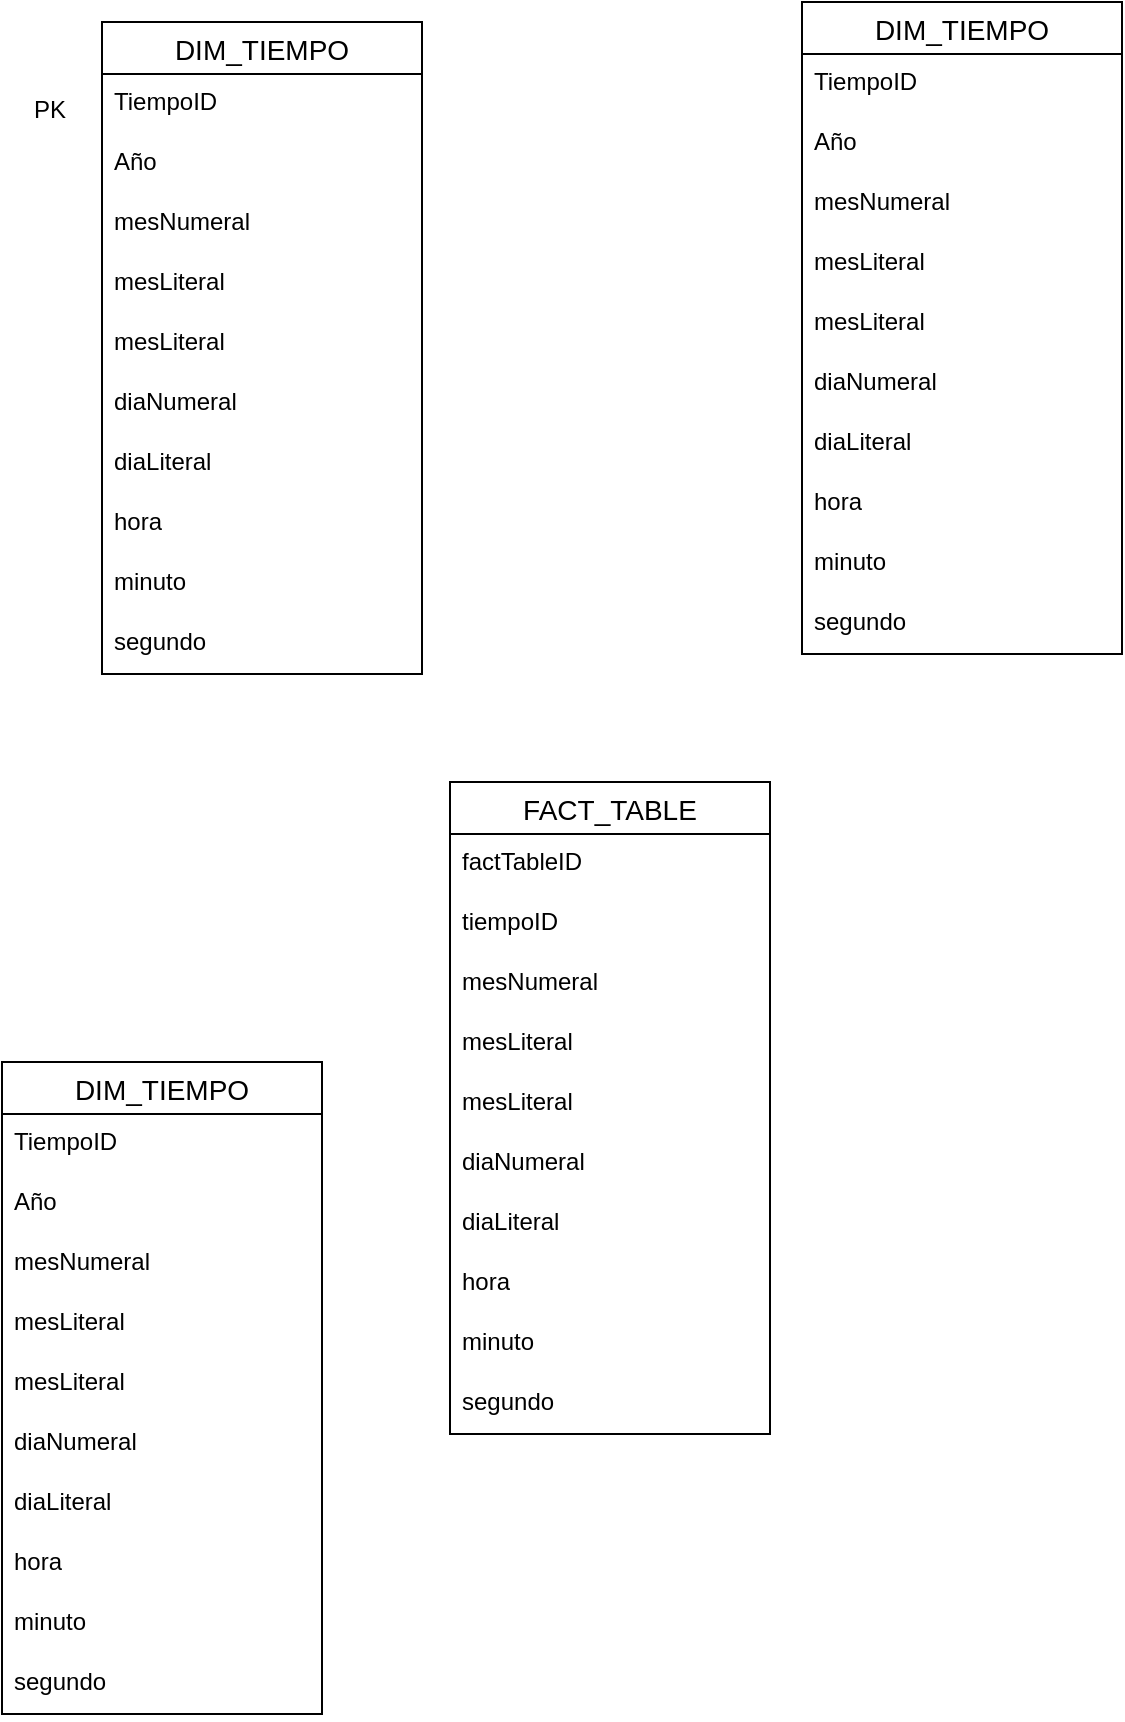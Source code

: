 <mxfile version="22.1.3" type="github">
  <diagram name="Página-1" id="9AhIQGNdbwji21LzpWhO">
    <mxGraphModel dx="694" dy="791" grid="1" gridSize="10" guides="1" tooltips="1" connect="1" arrows="1" fold="1" page="1" pageScale="1" pageWidth="827" pageHeight="1169" math="0" shadow="0">
      <root>
        <mxCell id="0" />
        <mxCell id="1" parent="0" />
        <mxCell id="1y2yaqVMoUYp_FqvQC07-16" value="DIM_TIEMPO" style="swimlane;fontStyle=0;childLayout=stackLayout;horizontal=1;startSize=26;horizontalStack=0;resizeParent=1;resizeParentMax=0;resizeLast=0;collapsible=1;marginBottom=0;align=center;fontSize=14;" vertex="1" parent="1">
          <mxGeometry x="80" y="50" width="160" height="326" as="geometry" />
        </mxCell>
        <mxCell id="1y2yaqVMoUYp_FqvQC07-20" value="TiempoID" style="text;strokeColor=none;fillColor=none;spacingLeft=4;spacingRight=4;overflow=hidden;rotatable=0;points=[[0,0.5],[1,0.5]];portConstraint=eastwest;fontSize=12;whiteSpace=wrap;html=1;" vertex="1" parent="1y2yaqVMoUYp_FqvQC07-16">
          <mxGeometry y="26" width="160" height="30" as="geometry" />
        </mxCell>
        <mxCell id="1y2yaqVMoUYp_FqvQC07-17" value="Año" style="text;strokeColor=none;fillColor=none;spacingLeft=4;spacingRight=4;overflow=hidden;rotatable=0;points=[[0,0.5],[1,0.5]];portConstraint=eastwest;fontSize=12;whiteSpace=wrap;html=1;" vertex="1" parent="1y2yaqVMoUYp_FqvQC07-16">
          <mxGeometry y="56" width="160" height="30" as="geometry" />
        </mxCell>
        <mxCell id="1y2yaqVMoUYp_FqvQC07-18" value="mesNumeral" style="text;strokeColor=none;fillColor=none;spacingLeft=4;spacingRight=4;overflow=hidden;rotatable=0;points=[[0,0.5],[1,0.5]];portConstraint=eastwest;fontSize=12;whiteSpace=wrap;html=1;" vertex="1" parent="1y2yaqVMoUYp_FqvQC07-16">
          <mxGeometry y="86" width="160" height="30" as="geometry" />
        </mxCell>
        <mxCell id="1y2yaqVMoUYp_FqvQC07-23" value="mesLiteral" style="text;strokeColor=none;fillColor=none;spacingLeft=4;spacingRight=4;overflow=hidden;rotatable=0;points=[[0,0.5],[1,0.5]];portConstraint=eastwest;fontSize=12;whiteSpace=wrap;html=1;" vertex="1" parent="1y2yaqVMoUYp_FqvQC07-16">
          <mxGeometry y="116" width="160" height="30" as="geometry" />
        </mxCell>
        <mxCell id="1y2yaqVMoUYp_FqvQC07-24" value="mesLiteral" style="text;strokeColor=none;fillColor=none;spacingLeft=4;spacingRight=4;overflow=hidden;rotatable=0;points=[[0,0.5],[1,0.5]];portConstraint=eastwest;fontSize=12;whiteSpace=wrap;html=1;" vertex="1" parent="1y2yaqVMoUYp_FqvQC07-16">
          <mxGeometry y="146" width="160" height="30" as="geometry" />
        </mxCell>
        <mxCell id="1y2yaqVMoUYp_FqvQC07-22" value="diaNumeral" style="text;strokeColor=none;fillColor=none;spacingLeft=4;spacingRight=4;overflow=hidden;rotatable=0;points=[[0,0.5],[1,0.5]];portConstraint=eastwest;fontSize=12;whiteSpace=wrap;html=1;" vertex="1" parent="1y2yaqVMoUYp_FqvQC07-16">
          <mxGeometry y="176" width="160" height="30" as="geometry" />
        </mxCell>
        <mxCell id="1y2yaqVMoUYp_FqvQC07-21" value="diaLiteral" style="text;strokeColor=none;fillColor=none;spacingLeft=4;spacingRight=4;overflow=hidden;rotatable=0;points=[[0,0.5],[1,0.5]];portConstraint=eastwest;fontSize=12;whiteSpace=wrap;html=1;" vertex="1" parent="1y2yaqVMoUYp_FqvQC07-16">
          <mxGeometry y="206" width="160" height="30" as="geometry" />
        </mxCell>
        <mxCell id="1y2yaqVMoUYp_FqvQC07-19" value="hora" style="text;strokeColor=none;fillColor=none;spacingLeft=4;spacingRight=4;overflow=hidden;rotatable=0;points=[[0,0.5],[1,0.5]];portConstraint=eastwest;fontSize=12;whiteSpace=wrap;html=1;" vertex="1" parent="1y2yaqVMoUYp_FqvQC07-16">
          <mxGeometry y="236" width="160" height="30" as="geometry" />
        </mxCell>
        <mxCell id="1y2yaqVMoUYp_FqvQC07-26" value="minuto" style="text;strokeColor=none;fillColor=none;spacingLeft=4;spacingRight=4;overflow=hidden;rotatable=0;points=[[0,0.5],[1,0.5]];portConstraint=eastwest;fontSize=12;whiteSpace=wrap;html=1;" vertex="1" parent="1y2yaqVMoUYp_FqvQC07-16">
          <mxGeometry y="266" width="160" height="30" as="geometry" />
        </mxCell>
        <mxCell id="1y2yaqVMoUYp_FqvQC07-25" value="segundo" style="text;strokeColor=none;fillColor=none;spacingLeft=4;spacingRight=4;overflow=hidden;rotatable=0;points=[[0,0.5],[1,0.5]];portConstraint=eastwest;fontSize=12;whiteSpace=wrap;html=1;" vertex="1" parent="1y2yaqVMoUYp_FqvQC07-16">
          <mxGeometry y="296" width="160" height="30" as="geometry" />
        </mxCell>
        <mxCell id="1y2yaqVMoUYp_FqvQC07-27" value="PK" style="text;strokeColor=none;fillColor=none;spacingLeft=4;spacingRight=4;overflow=hidden;rotatable=0;points=[[0,0.5],[1,0.5]];portConstraint=eastwest;fontSize=12;whiteSpace=wrap;html=1;" vertex="1" parent="1">
          <mxGeometry x="40" y="80" width="40" height="30" as="geometry" />
        </mxCell>
        <mxCell id="1y2yaqVMoUYp_FqvQC07-28" value="DIM_TIEMPO" style="swimlane;fontStyle=0;childLayout=stackLayout;horizontal=1;startSize=26;horizontalStack=0;resizeParent=1;resizeParentMax=0;resizeLast=0;collapsible=1;marginBottom=0;align=center;fontSize=14;" vertex="1" parent="1">
          <mxGeometry x="430" y="40" width="160" height="326" as="geometry" />
        </mxCell>
        <mxCell id="1y2yaqVMoUYp_FqvQC07-29" value="TiempoID" style="text;strokeColor=none;fillColor=none;spacingLeft=4;spacingRight=4;overflow=hidden;rotatable=0;points=[[0,0.5],[1,0.5]];portConstraint=eastwest;fontSize=12;whiteSpace=wrap;html=1;" vertex="1" parent="1y2yaqVMoUYp_FqvQC07-28">
          <mxGeometry y="26" width="160" height="30" as="geometry" />
        </mxCell>
        <mxCell id="1y2yaqVMoUYp_FqvQC07-30" value="Año" style="text;strokeColor=none;fillColor=none;spacingLeft=4;spacingRight=4;overflow=hidden;rotatable=0;points=[[0,0.5],[1,0.5]];portConstraint=eastwest;fontSize=12;whiteSpace=wrap;html=1;" vertex="1" parent="1y2yaqVMoUYp_FqvQC07-28">
          <mxGeometry y="56" width="160" height="30" as="geometry" />
        </mxCell>
        <mxCell id="1y2yaqVMoUYp_FqvQC07-31" value="mesNumeral" style="text;strokeColor=none;fillColor=none;spacingLeft=4;spacingRight=4;overflow=hidden;rotatable=0;points=[[0,0.5],[1,0.5]];portConstraint=eastwest;fontSize=12;whiteSpace=wrap;html=1;" vertex="1" parent="1y2yaqVMoUYp_FqvQC07-28">
          <mxGeometry y="86" width="160" height="30" as="geometry" />
        </mxCell>
        <mxCell id="1y2yaqVMoUYp_FqvQC07-32" value="mesLiteral" style="text;strokeColor=none;fillColor=none;spacingLeft=4;spacingRight=4;overflow=hidden;rotatable=0;points=[[0,0.5],[1,0.5]];portConstraint=eastwest;fontSize=12;whiteSpace=wrap;html=1;" vertex="1" parent="1y2yaqVMoUYp_FqvQC07-28">
          <mxGeometry y="116" width="160" height="30" as="geometry" />
        </mxCell>
        <mxCell id="1y2yaqVMoUYp_FqvQC07-33" value="mesLiteral" style="text;strokeColor=none;fillColor=none;spacingLeft=4;spacingRight=4;overflow=hidden;rotatable=0;points=[[0,0.5],[1,0.5]];portConstraint=eastwest;fontSize=12;whiteSpace=wrap;html=1;" vertex="1" parent="1y2yaqVMoUYp_FqvQC07-28">
          <mxGeometry y="146" width="160" height="30" as="geometry" />
        </mxCell>
        <mxCell id="1y2yaqVMoUYp_FqvQC07-34" value="diaNumeral" style="text;strokeColor=none;fillColor=none;spacingLeft=4;spacingRight=4;overflow=hidden;rotatable=0;points=[[0,0.5],[1,0.5]];portConstraint=eastwest;fontSize=12;whiteSpace=wrap;html=1;" vertex="1" parent="1y2yaqVMoUYp_FqvQC07-28">
          <mxGeometry y="176" width="160" height="30" as="geometry" />
        </mxCell>
        <mxCell id="1y2yaqVMoUYp_FqvQC07-35" value="diaLiteral" style="text;strokeColor=none;fillColor=none;spacingLeft=4;spacingRight=4;overflow=hidden;rotatable=0;points=[[0,0.5],[1,0.5]];portConstraint=eastwest;fontSize=12;whiteSpace=wrap;html=1;" vertex="1" parent="1y2yaqVMoUYp_FqvQC07-28">
          <mxGeometry y="206" width="160" height="30" as="geometry" />
        </mxCell>
        <mxCell id="1y2yaqVMoUYp_FqvQC07-36" value="hora" style="text;strokeColor=none;fillColor=none;spacingLeft=4;spacingRight=4;overflow=hidden;rotatable=0;points=[[0,0.5],[1,0.5]];portConstraint=eastwest;fontSize=12;whiteSpace=wrap;html=1;" vertex="1" parent="1y2yaqVMoUYp_FqvQC07-28">
          <mxGeometry y="236" width="160" height="30" as="geometry" />
        </mxCell>
        <mxCell id="1y2yaqVMoUYp_FqvQC07-37" value="minuto" style="text;strokeColor=none;fillColor=none;spacingLeft=4;spacingRight=4;overflow=hidden;rotatable=0;points=[[0,0.5],[1,0.5]];portConstraint=eastwest;fontSize=12;whiteSpace=wrap;html=1;" vertex="1" parent="1y2yaqVMoUYp_FqvQC07-28">
          <mxGeometry y="266" width="160" height="30" as="geometry" />
        </mxCell>
        <mxCell id="1y2yaqVMoUYp_FqvQC07-38" value="segundo" style="text;strokeColor=none;fillColor=none;spacingLeft=4;spacingRight=4;overflow=hidden;rotatable=0;points=[[0,0.5],[1,0.5]];portConstraint=eastwest;fontSize=12;whiteSpace=wrap;html=1;" vertex="1" parent="1y2yaqVMoUYp_FqvQC07-28">
          <mxGeometry y="296" width="160" height="30" as="geometry" />
        </mxCell>
        <mxCell id="1y2yaqVMoUYp_FqvQC07-39" value="DIM_TIEMPO" style="swimlane;fontStyle=0;childLayout=stackLayout;horizontal=1;startSize=26;horizontalStack=0;resizeParent=1;resizeParentMax=0;resizeLast=0;collapsible=1;marginBottom=0;align=center;fontSize=14;" vertex="1" parent="1">
          <mxGeometry x="30" y="570" width="160" height="326" as="geometry" />
        </mxCell>
        <mxCell id="1y2yaqVMoUYp_FqvQC07-40" value="TiempoID" style="text;strokeColor=none;fillColor=none;spacingLeft=4;spacingRight=4;overflow=hidden;rotatable=0;points=[[0,0.5],[1,0.5]];portConstraint=eastwest;fontSize=12;whiteSpace=wrap;html=1;" vertex="1" parent="1y2yaqVMoUYp_FqvQC07-39">
          <mxGeometry y="26" width="160" height="30" as="geometry" />
        </mxCell>
        <mxCell id="1y2yaqVMoUYp_FqvQC07-41" value="Año" style="text;strokeColor=none;fillColor=none;spacingLeft=4;spacingRight=4;overflow=hidden;rotatable=0;points=[[0,0.5],[1,0.5]];portConstraint=eastwest;fontSize=12;whiteSpace=wrap;html=1;" vertex="1" parent="1y2yaqVMoUYp_FqvQC07-39">
          <mxGeometry y="56" width="160" height="30" as="geometry" />
        </mxCell>
        <mxCell id="1y2yaqVMoUYp_FqvQC07-42" value="mesNumeral" style="text;strokeColor=none;fillColor=none;spacingLeft=4;spacingRight=4;overflow=hidden;rotatable=0;points=[[0,0.5],[1,0.5]];portConstraint=eastwest;fontSize=12;whiteSpace=wrap;html=1;" vertex="1" parent="1y2yaqVMoUYp_FqvQC07-39">
          <mxGeometry y="86" width="160" height="30" as="geometry" />
        </mxCell>
        <mxCell id="1y2yaqVMoUYp_FqvQC07-43" value="mesLiteral" style="text;strokeColor=none;fillColor=none;spacingLeft=4;spacingRight=4;overflow=hidden;rotatable=0;points=[[0,0.5],[1,0.5]];portConstraint=eastwest;fontSize=12;whiteSpace=wrap;html=1;" vertex="1" parent="1y2yaqVMoUYp_FqvQC07-39">
          <mxGeometry y="116" width="160" height="30" as="geometry" />
        </mxCell>
        <mxCell id="1y2yaqVMoUYp_FqvQC07-44" value="mesLiteral" style="text;strokeColor=none;fillColor=none;spacingLeft=4;spacingRight=4;overflow=hidden;rotatable=0;points=[[0,0.5],[1,0.5]];portConstraint=eastwest;fontSize=12;whiteSpace=wrap;html=1;" vertex="1" parent="1y2yaqVMoUYp_FqvQC07-39">
          <mxGeometry y="146" width="160" height="30" as="geometry" />
        </mxCell>
        <mxCell id="1y2yaqVMoUYp_FqvQC07-45" value="diaNumeral" style="text;strokeColor=none;fillColor=none;spacingLeft=4;spacingRight=4;overflow=hidden;rotatable=0;points=[[0,0.5],[1,0.5]];portConstraint=eastwest;fontSize=12;whiteSpace=wrap;html=1;" vertex="1" parent="1y2yaqVMoUYp_FqvQC07-39">
          <mxGeometry y="176" width="160" height="30" as="geometry" />
        </mxCell>
        <mxCell id="1y2yaqVMoUYp_FqvQC07-46" value="diaLiteral" style="text;strokeColor=none;fillColor=none;spacingLeft=4;spacingRight=4;overflow=hidden;rotatable=0;points=[[0,0.5],[1,0.5]];portConstraint=eastwest;fontSize=12;whiteSpace=wrap;html=1;" vertex="1" parent="1y2yaqVMoUYp_FqvQC07-39">
          <mxGeometry y="206" width="160" height="30" as="geometry" />
        </mxCell>
        <mxCell id="1y2yaqVMoUYp_FqvQC07-47" value="hora" style="text;strokeColor=none;fillColor=none;spacingLeft=4;spacingRight=4;overflow=hidden;rotatable=0;points=[[0,0.5],[1,0.5]];portConstraint=eastwest;fontSize=12;whiteSpace=wrap;html=1;" vertex="1" parent="1y2yaqVMoUYp_FqvQC07-39">
          <mxGeometry y="236" width="160" height="30" as="geometry" />
        </mxCell>
        <mxCell id="1y2yaqVMoUYp_FqvQC07-48" value="minuto" style="text;strokeColor=none;fillColor=none;spacingLeft=4;spacingRight=4;overflow=hidden;rotatable=0;points=[[0,0.5],[1,0.5]];portConstraint=eastwest;fontSize=12;whiteSpace=wrap;html=1;" vertex="1" parent="1y2yaqVMoUYp_FqvQC07-39">
          <mxGeometry y="266" width="160" height="30" as="geometry" />
        </mxCell>
        <mxCell id="1y2yaqVMoUYp_FqvQC07-49" value="segundo" style="text;strokeColor=none;fillColor=none;spacingLeft=4;spacingRight=4;overflow=hidden;rotatable=0;points=[[0,0.5],[1,0.5]];portConstraint=eastwest;fontSize=12;whiteSpace=wrap;html=1;" vertex="1" parent="1y2yaqVMoUYp_FqvQC07-39">
          <mxGeometry y="296" width="160" height="30" as="geometry" />
        </mxCell>
        <mxCell id="1y2yaqVMoUYp_FqvQC07-50" value="FACT_TABLE" style="swimlane;fontStyle=0;childLayout=stackLayout;horizontal=1;startSize=26;horizontalStack=0;resizeParent=1;resizeParentMax=0;resizeLast=0;collapsible=1;marginBottom=0;align=center;fontSize=14;" vertex="1" parent="1">
          <mxGeometry x="254" y="430" width="160" height="326" as="geometry" />
        </mxCell>
        <mxCell id="1y2yaqVMoUYp_FqvQC07-51" value="factTableID" style="text;strokeColor=none;fillColor=none;spacingLeft=4;spacingRight=4;overflow=hidden;rotatable=0;points=[[0,0.5],[1,0.5]];portConstraint=eastwest;fontSize=12;whiteSpace=wrap;html=1;" vertex="1" parent="1y2yaqVMoUYp_FqvQC07-50">
          <mxGeometry y="26" width="160" height="30" as="geometry" />
        </mxCell>
        <mxCell id="1y2yaqVMoUYp_FqvQC07-52" value="tiempoID" style="text;strokeColor=none;fillColor=none;spacingLeft=4;spacingRight=4;overflow=hidden;rotatable=0;points=[[0,0.5],[1,0.5]];portConstraint=eastwest;fontSize=12;whiteSpace=wrap;html=1;" vertex="1" parent="1y2yaqVMoUYp_FqvQC07-50">
          <mxGeometry y="56" width="160" height="30" as="geometry" />
        </mxCell>
        <mxCell id="1y2yaqVMoUYp_FqvQC07-53" value="mesNumeral" style="text;strokeColor=none;fillColor=none;spacingLeft=4;spacingRight=4;overflow=hidden;rotatable=0;points=[[0,0.5],[1,0.5]];portConstraint=eastwest;fontSize=12;whiteSpace=wrap;html=1;" vertex="1" parent="1y2yaqVMoUYp_FqvQC07-50">
          <mxGeometry y="86" width="160" height="30" as="geometry" />
        </mxCell>
        <mxCell id="1y2yaqVMoUYp_FqvQC07-54" value="mesLiteral" style="text;strokeColor=none;fillColor=none;spacingLeft=4;spacingRight=4;overflow=hidden;rotatable=0;points=[[0,0.5],[1,0.5]];portConstraint=eastwest;fontSize=12;whiteSpace=wrap;html=1;" vertex="1" parent="1y2yaqVMoUYp_FqvQC07-50">
          <mxGeometry y="116" width="160" height="30" as="geometry" />
        </mxCell>
        <mxCell id="1y2yaqVMoUYp_FqvQC07-55" value="mesLiteral" style="text;strokeColor=none;fillColor=none;spacingLeft=4;spacingRight=4;overflow=hidden;rotatable=0;points=[[0,0.5],[1,0.5]];portConstraint=eastwest;fontSize=12;whiteSpace=wrap;html=1;" vertex="1" parent="1y2yaqVMoUYp_FqvQC07-50">
          <mxGeometry y="146" width="160" height="30" as="geometry" />
        </mxCell>
        <mxCell id="1y2yaqVMoUYp_FqvQC07-56" value="diaNumeral" style="text;strokeColor=none;fillColor=none;spacingLeft=4;spacingRight=4;overflow=hidden;rotatable=0;points=[[0,0.5],[1,0.5]];portConstraint=eastwest;fontSize=12;whiteSpace=wrap;html=1;" vertex="1" parent="1y2yaqVMoUYp_FqvQC07-50">
          <mxGeometry y="176" width="160" height="30" as="geometry" />
        </mxCell>
        <mxCell id="1y2yaqVMoUYp_FqvQC07-57" value="diaLiteral" style="text;strokeColor=none;fillColor=none;spacingLeft=4;spacingRight=4;overflow=hidden;rotatable=0;points=[[0,0.5],[1,0.5]];portConstraint=eastwest;fontSize=12;whiteSpace=wrap;html=1;" vertex="1" parent="1y2yaqVMoUYp_FqvQC07-50">
          <mxGeometry y="206" width="160" height="30" as="geometry" />
        </mxCell>
        <mxCell id="1y2yaqVMoUYp_FqvQC07-58" value="hora" style="text;strokeColor=none;fillColor=none;spacingLeft=4;spacingRight=4;overflow=hidden;rotatable=0;points=[[0,0.5],[1,0.5]];portConstraint=eastwest;fontSize=12;whiteSpace=wrap;html=1;" vertex="1" parent="1y2yaqVMoUYp_FqvQC07-50">
          <mxGeometry y="236" width="160" height="30" as="geometry" />
        </mxCell>
        <mxCell id="1y2yaqVMoUYp_FqvQC07-59" value="minuto" style="text;strokeColor=none;fillColor=none;spacingLeft=4;spacingRight=4;overflow=hidden;rotatable=0;points=[[0,0.5],[1,0.5]];portConstraint=eastwest;fontSize=12;whiteSpace=wrap;html=1;" vertex="1" parent="1y2yaqVMoUYp_FqvQC07-50">
          <mxGeometry y="266" width="160" height="30" as="geometry" />
        </mxCell>
        <mxCell id="1y2yaqVMoUYp_FqvQC07-60" value="segundo" style="text;strokeColor=none;fillColor=none;spacingLeft=4;spacingRight=4;overflow=hidden;rotatable=0;points=[[0,0.5],[1,0.5]];portConstraint=eastwest;fontSize=12;whiteSpace=wrap;html=1;" vertex="1" parent="1y2yaqVMoUYp_FqvQC07-50">
          <mxGeometry y="296" width="160" height="30" as="geometry" />
        </mxCell>
      </root>
    </mxGraphModel>
  </diagram>
</mxfile>

